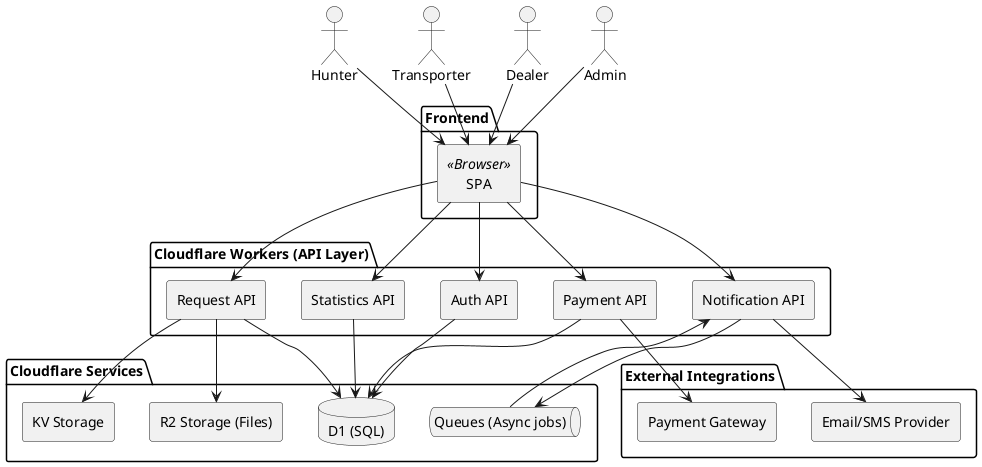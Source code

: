 @startuml
skinparam componentStyle rectangle

actor Hunter
actor Transporter
actor Dealer
actor Admin

package "Frontend" {
  [SPA] <<Browser>>
}

package "Cloudflare Workers (API Layer)" {
  [Auth API]
  [Request API]
  [Notification API]
  [Statistics API]
  [Payment API]
}

package "Cloudflare Services" {
  database "D1 (SQL)" as D1
  [KV Storage]
  [R2 Storage (Files)]
  queue "Queues (Async jobs)" as Q
}

package "External Integrations" {
  [Payment Gateway]
  [Email/SMS Provider]
}

Hunter --> [SPA]
Transporter --> [SPA]
Dealer --> [SPA]
Admin --> [SPA]

[SPA] --> [Auth API]
[SPA] --> [Request API]
[SPA] --> [Notification API]
[SPA] --> [Statistics API]
[SPA] --> [Payment API]

[Auth API] --> D1
[Request API] --> D1
[Request API] --> [KV Storage]
[Notification API] --> Q
[Statistics API] --> D1
[Payment API] --> D1

Q --> [Notification API]
[Notification API] --> [Email/SMS Provider]
[Payment API] --> [Payment Gateway]

[Request API] --> [R2 Storage (Files)]
@enduml
